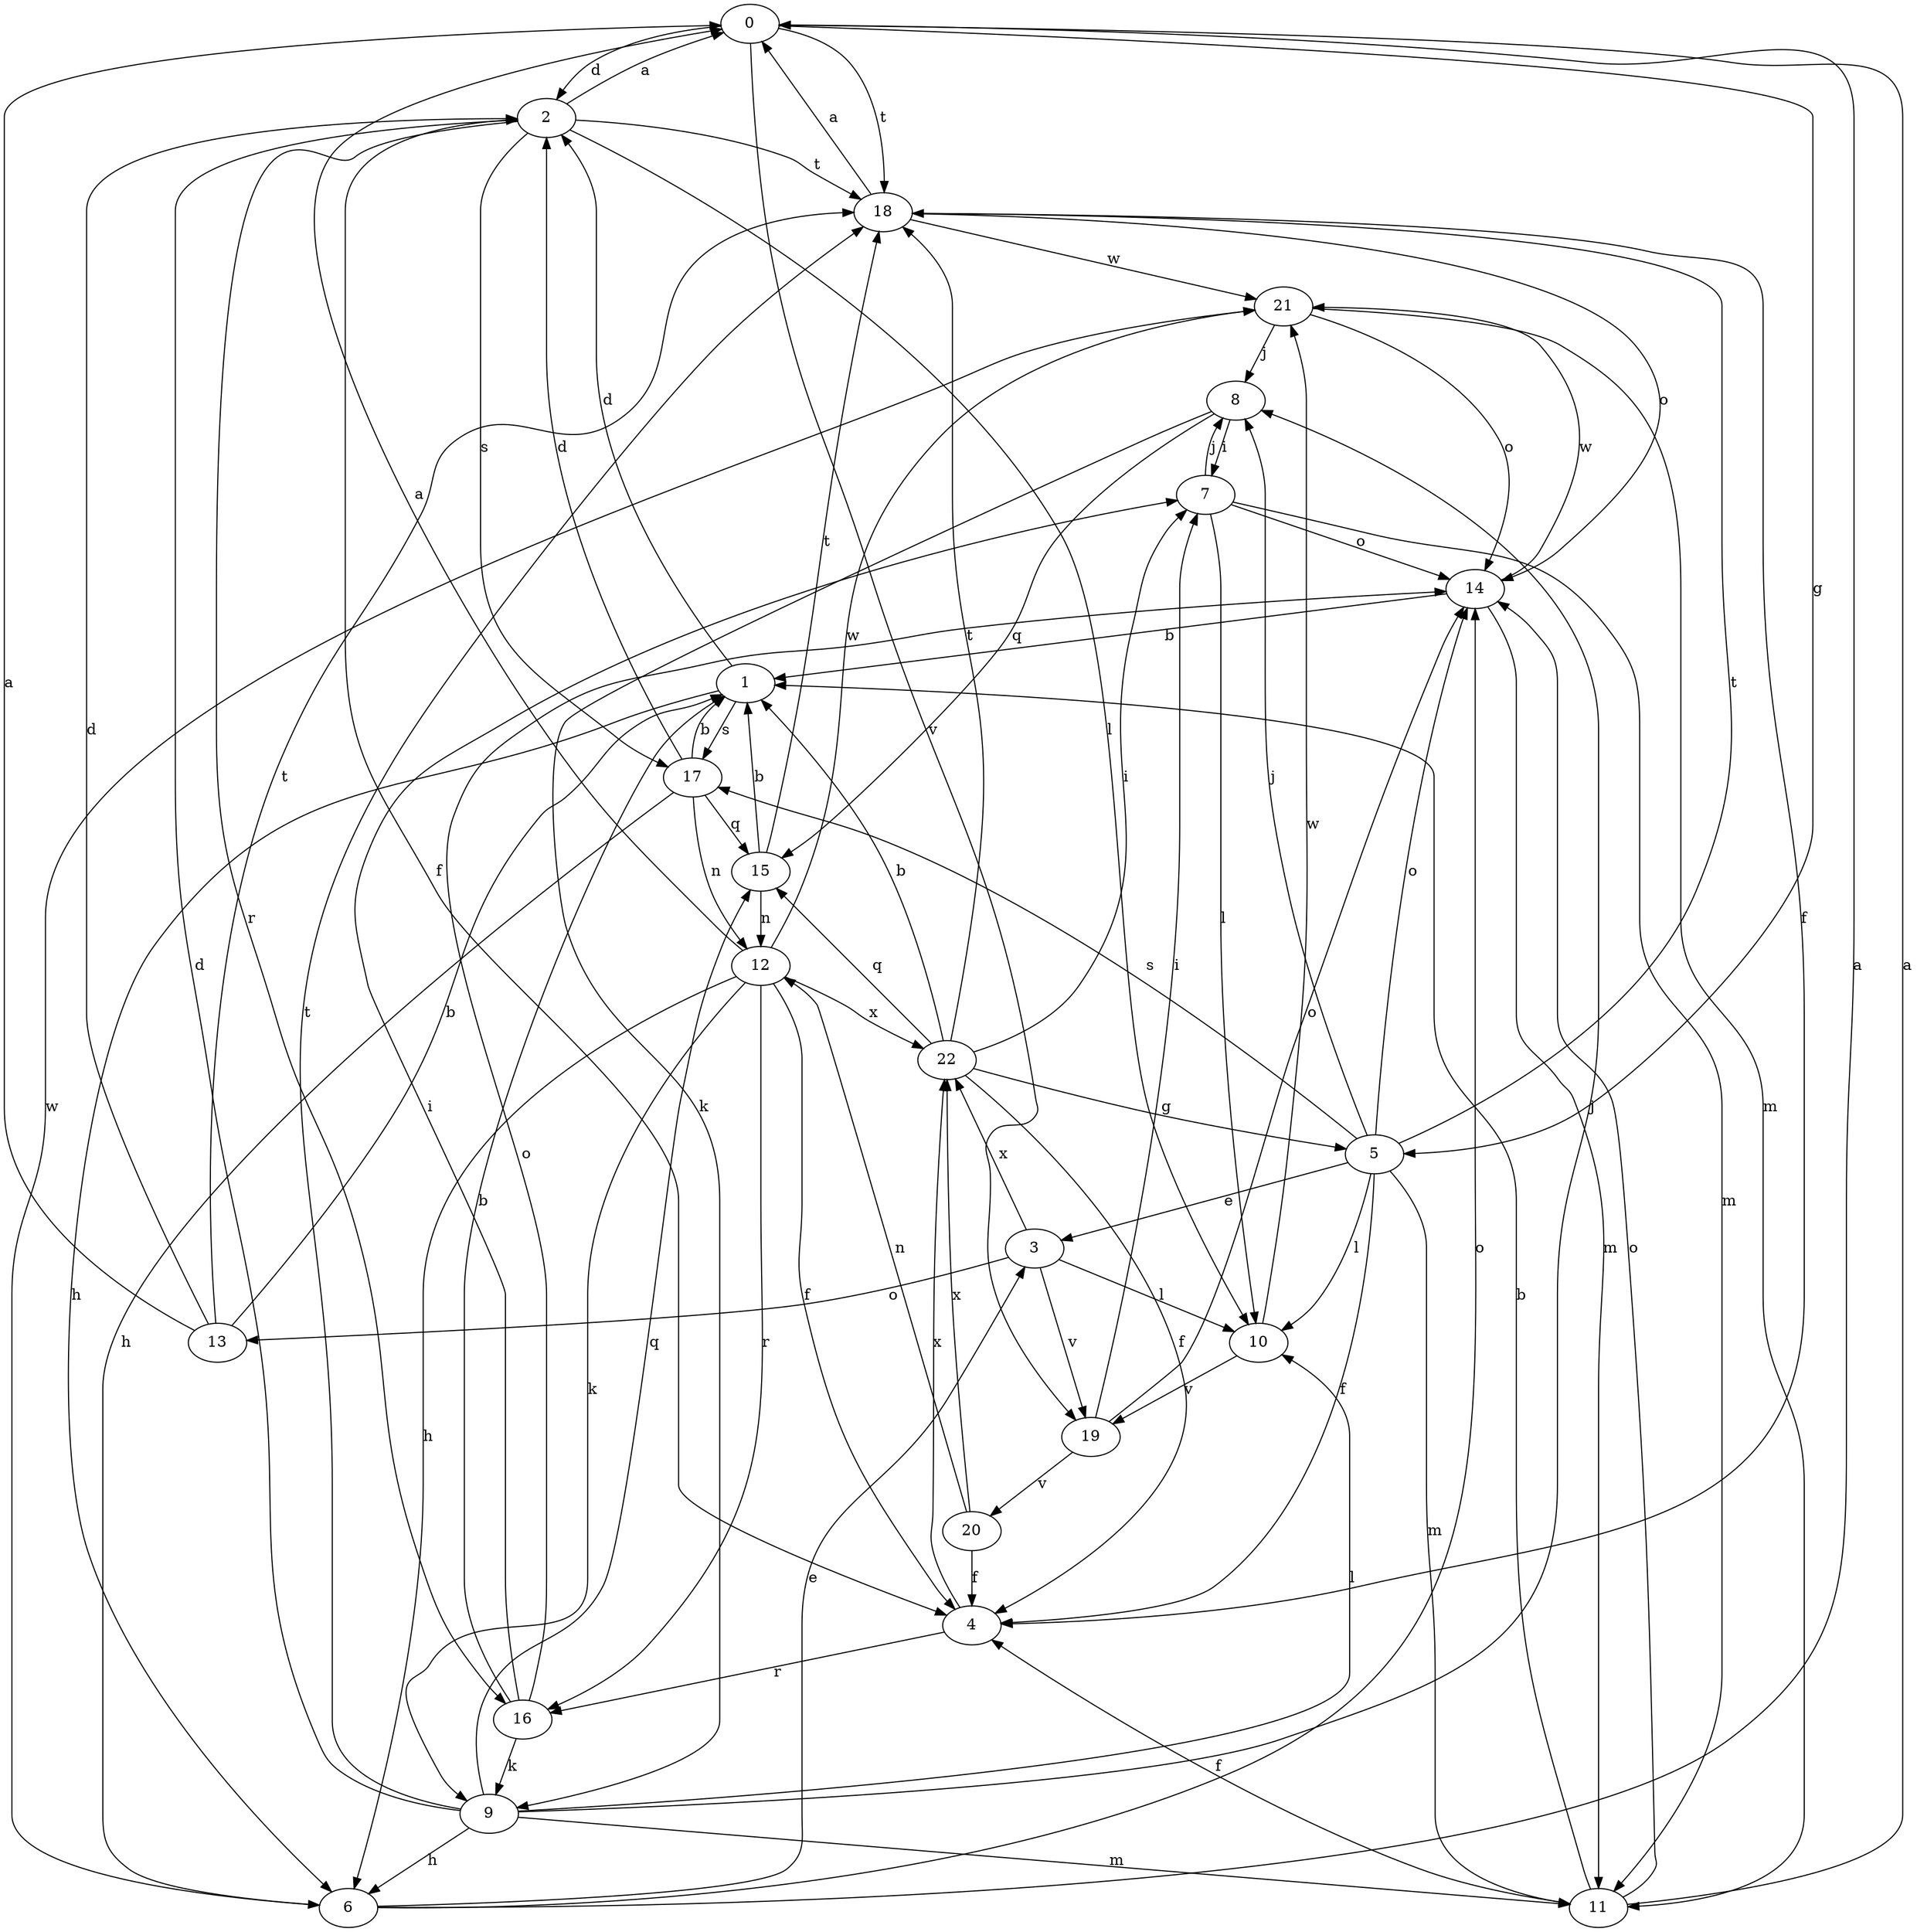 strict digraph  {
0;
1;
2;
3;
4;
5;
6;
7;
8;
9;
10;
11;
12;
13;
14;
15;
16;
17;
18;
19;
20;
21;
22;
0 -> 2  [label=d];
0 -> 5  [label=g];
0 -> 18  [label=t];
0 -> 19  [label=v];
1 -> 2  [label=d];
1 -> 6  [label=h];
1 -> 17  [label=s];
2 -> 0  [label=a];
2 -> 4  [label=f];
2 -> 10  [label=l];
2 -> 16  [label=r];
2 -> 17  [label=s];
2 -> 18  [label=t];
3 -> 10  [label=l];
3 -> 13  [label=o];
3 -> 19  [label=v];
3 -> 22  [label=x];
4 -> 16  [label=r];
4 -> 22  [label=x];
5 -> 3  [label=e];
5 -> 4  [label=f];
5 -> 8  [label=j];
5 -> 10  [label=l];
5 -> 11  [label=m];
5 -> 14  [label=o];
5 -> 17  [label=s];
5 -> 18  [label=t];
6 -> 0  [label=a];
6 -> 3  [label=e];
6 -> 14  [label=o];
6 -> 21  [label=w];
7 -> 8  [label=j];
7 -> 10  [label=l];
7 -> 11  [label=m];
7 -> 14  [label=o];
8 -> 7  [label=i];
8 -> 9  [label=k];
8 -> 15  [label=q];
9 -> 2  [label=d];
9 -> 6  [label=h];
9 -> 8  [label=j];
9 -> 10  [label=l];
9 -> 11  [label=m];
9 -> 15  [label=q];
9 -> 18  [label=t];
10 -> 19  [label=v];
10 -> 21  [label=w];
11 -> 0  [label=a];
11 -> 1  [label=b];
11 -> 4  [label=f];
11 -> 14  [label=o];
12 -> 0  [label=a];
12 -> 4  [label=f];
12 -> 6  [label=h];
12 -> 9  [label=k];
12 -> 16  [label=r];
12 -> 21  [label=w];
12 -> 22  [label=x];
13 -> 0  [label=a];
13 -> 1  [label=b];
13 -> 2  [label=d];
13 -> 18  [label=t];
14 -> 1  [label=b];
14 -> 11  [label=m];
14 -> 21  [label=w];
15 -> 1  [label=b];
15 -> 12  [label=n];
15 -> 18  [label=t];
16 -> 1  [label=b];
16 -> 7  [label=i];
16 -> 9  [label=k];
16 -> 14  [label=o];
17 -> 1  [label=b];
17 -> 2  [label=d];
17 -> 6  [label=h];
17 -> 12  [label=n];
17 -> 15  [label=q];
18 -> 0  [label=a];
18 -> 4  [label=f];
18 -> 14  [label=o];
18 -> 21  [label=w];
19 -> 7  [label=i];
19 -> 14  [label=o];
19 -> 20  [label=v];
20 -> 4  [label=f];
20 -> 12  [label=n];
20 -> 22  [label=x];
21 -> 8  [label=j];
21 -> 11  [label=m];
21 -> 14  [label=o];
22 -> 1  [label=b];
22 -> 4  [label=f];
22 -> 5  [label=g];
22 -> 7  [label=i];
22 -> 15  [label=q];
22 -> 18  [label=t];
}
